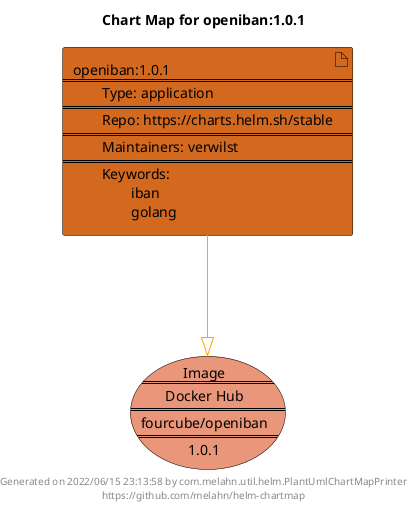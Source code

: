 @startuml
skinparam linetype ortho
skinparam backgroundColor white
skinparam usecaseBorderColor black
skinparam usecaseArrowColor LightSlateGray
skinparam artifactBorderColor black
skinparam artifactArrowColor LightSlateGray

title Chart Map for openiban:1.0.1

'There is one referenced Helm Chart
artifact "openiban:1.0.1\n====\n\tType: application\n====\n\tRepo: https://charts.helm.sh/stable\n====\n\tMaintainers: verwilst\n====\n\tKeywords: \n\t\tiban\n\t\tgolang" as openiban_1_0_1 #Chocolate

'There is one referenced Docker Image
usecase "Image\n====\nDocker Hub\n====\nfourcube/openiban\n====\n1.0.1" as fourcube_openiban_1_0_1 #DarkSalmon

'Chart Dependencies
openiban_1_0_1--[#orange]-|>fourcube_openiban_1_0_1

center footer Generated on 2022/06/15 23:13:58 by com.melahn.util.helm.PlantUmlChartMapPrinter\nhttps://github.com/melahn/helm-chartmap
@enduml
